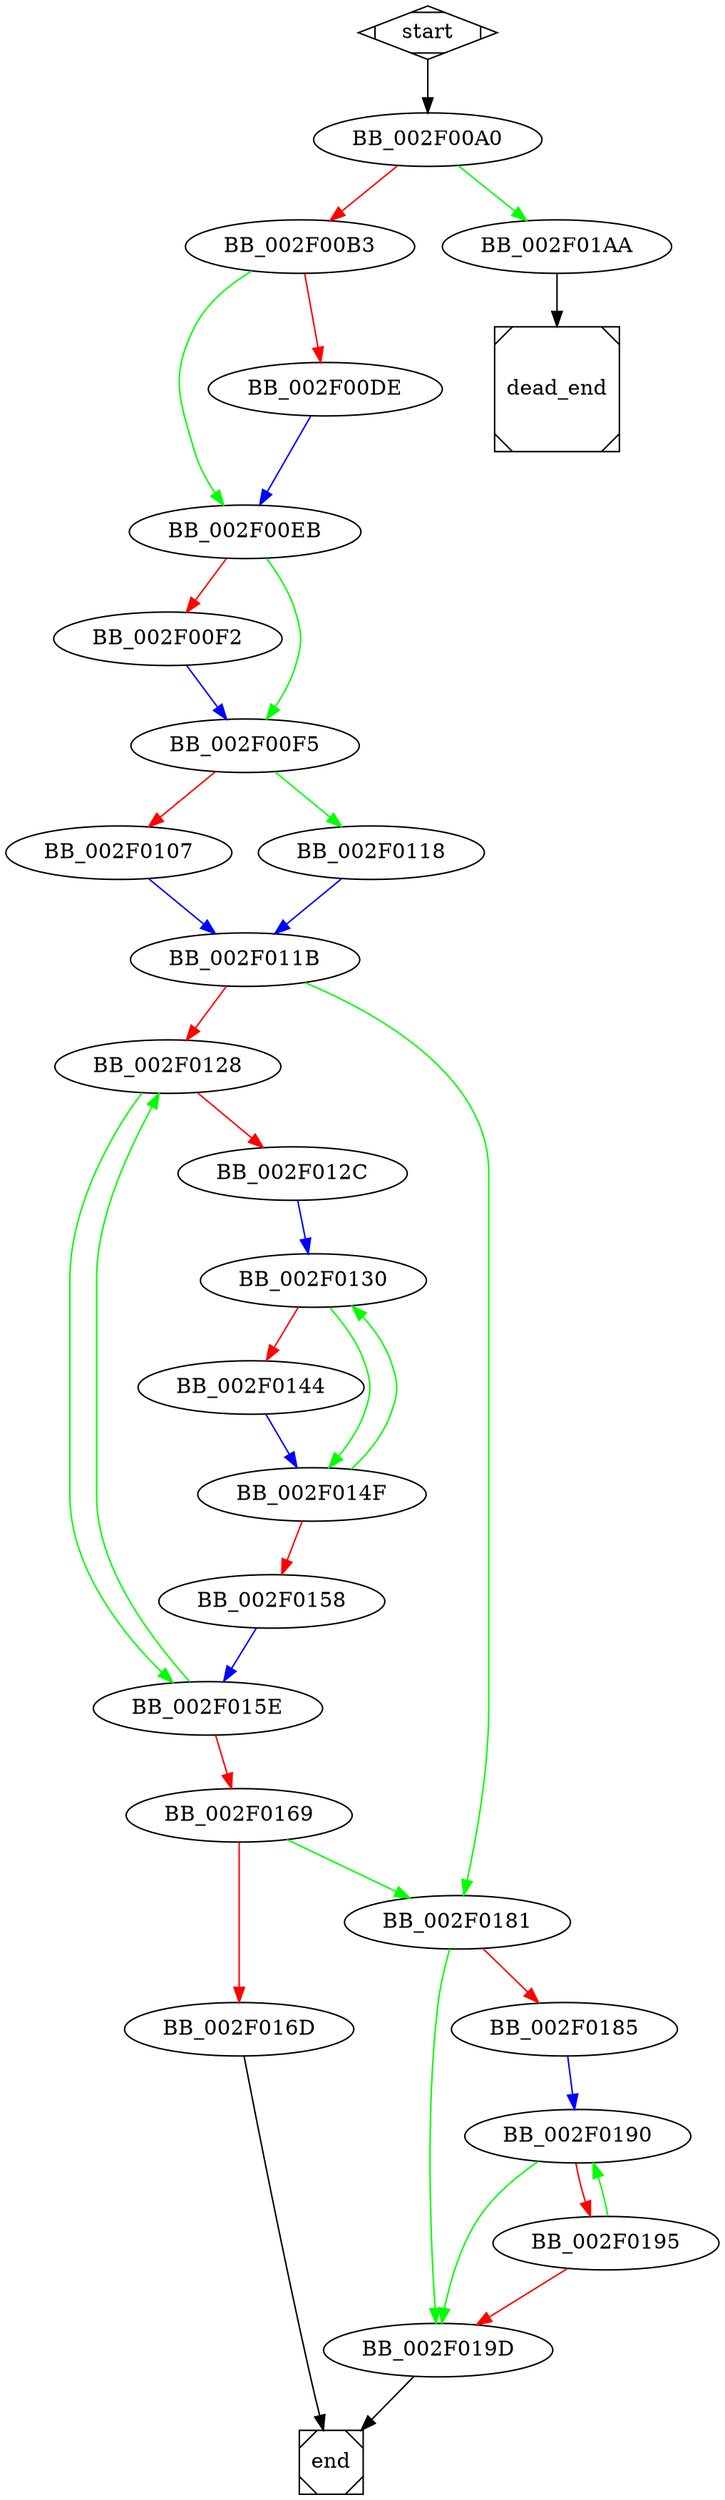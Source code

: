 digraph G {
  start -> BB_002F00A0;

  BB_002F00A0 -> BB_002F00B3 [color=red];
  BB_002F00A0 -> BB_002F01AA [color=green];
  
  BB_002F00B3 -> BB_002F00DE [color=red];
  BB_002F00B3 -> BB_002F00EB [color=green];
  
  BB_002F00DE -> BB_002F00EB [color=blue];
  
  BB_002F00EB -> BB_002F00F2 [color=red];
  BB_002F00EB -> BB_002F00F5 [color=green];
  
  BB_002F00F2 -> BB_002F00F5 [color=blue];
  
  BB_002F00F5 -> BB_002F0107 [color=red];
  BB_002F00F5 -> BB_002F0118 [color=green];
  
  BB_002F0107 -> BB_002F011B [color=blue];
  
  BB_002F0118 -> BB_002F011B [color=blue];
  
  BB_002F011B -> BB_002F0128 [color=red];
  BB_002F011B -> BB_002F0181 [color=green];
  
  BB_002F0128 -> BB_002F012C [color=red];
  BB_002F0128 -> BB_002F015E [color=green];
  
  BB_002F012C -> BB_002F0130 [color=blue];
  
  BB_002F0130 -> BB_002F0144 [color=red];
  BB_002F0130 -> BB_002F014F [color=green];
  
  BB_002F0144 -> BB_002F014F [color=blue];
  
  BB_002F014F -> BB_002F0158 [color=red];
  BB_002F014F -> BB_002F0130 [color=green];
  
  BB_002F0158 -> BB_002F015E [color=blue];
  
  BB_002F015E -> BB_002F0169 [color=red];
  BB_002F015E -> BB_002F0128 [color=green];
  
  BB_002F0169 -> BB_002F016D [color=red];
  BB_002F0169 -> BB_002F0181 [color=green];
  
  BB_002F016D -> end;
  
  BB_002F0181 -> BB_002F0185 [color=red];
  BB_002F0181 -> BB_002F019D [color=green];
  
  BB_002F0185 -> BB_002F0190 [color=blue];
  
  BB_002F0190 -> BB_002F0195 [color=red];
  BB_002F0190 -> BB_002F019D [color=green];
  
  BB_002F0195 -> BB_002F019D [color=red];
  BB_002F0195 -> BB_002F0190 [color=green];
  
  BB_002F019D -> end;
  
  BB_002F01AA -> dead_end;
  
  start [shape=Mdiamond];
  end [shape=Msquare];
  dead_end [shape=Msquare];
}
